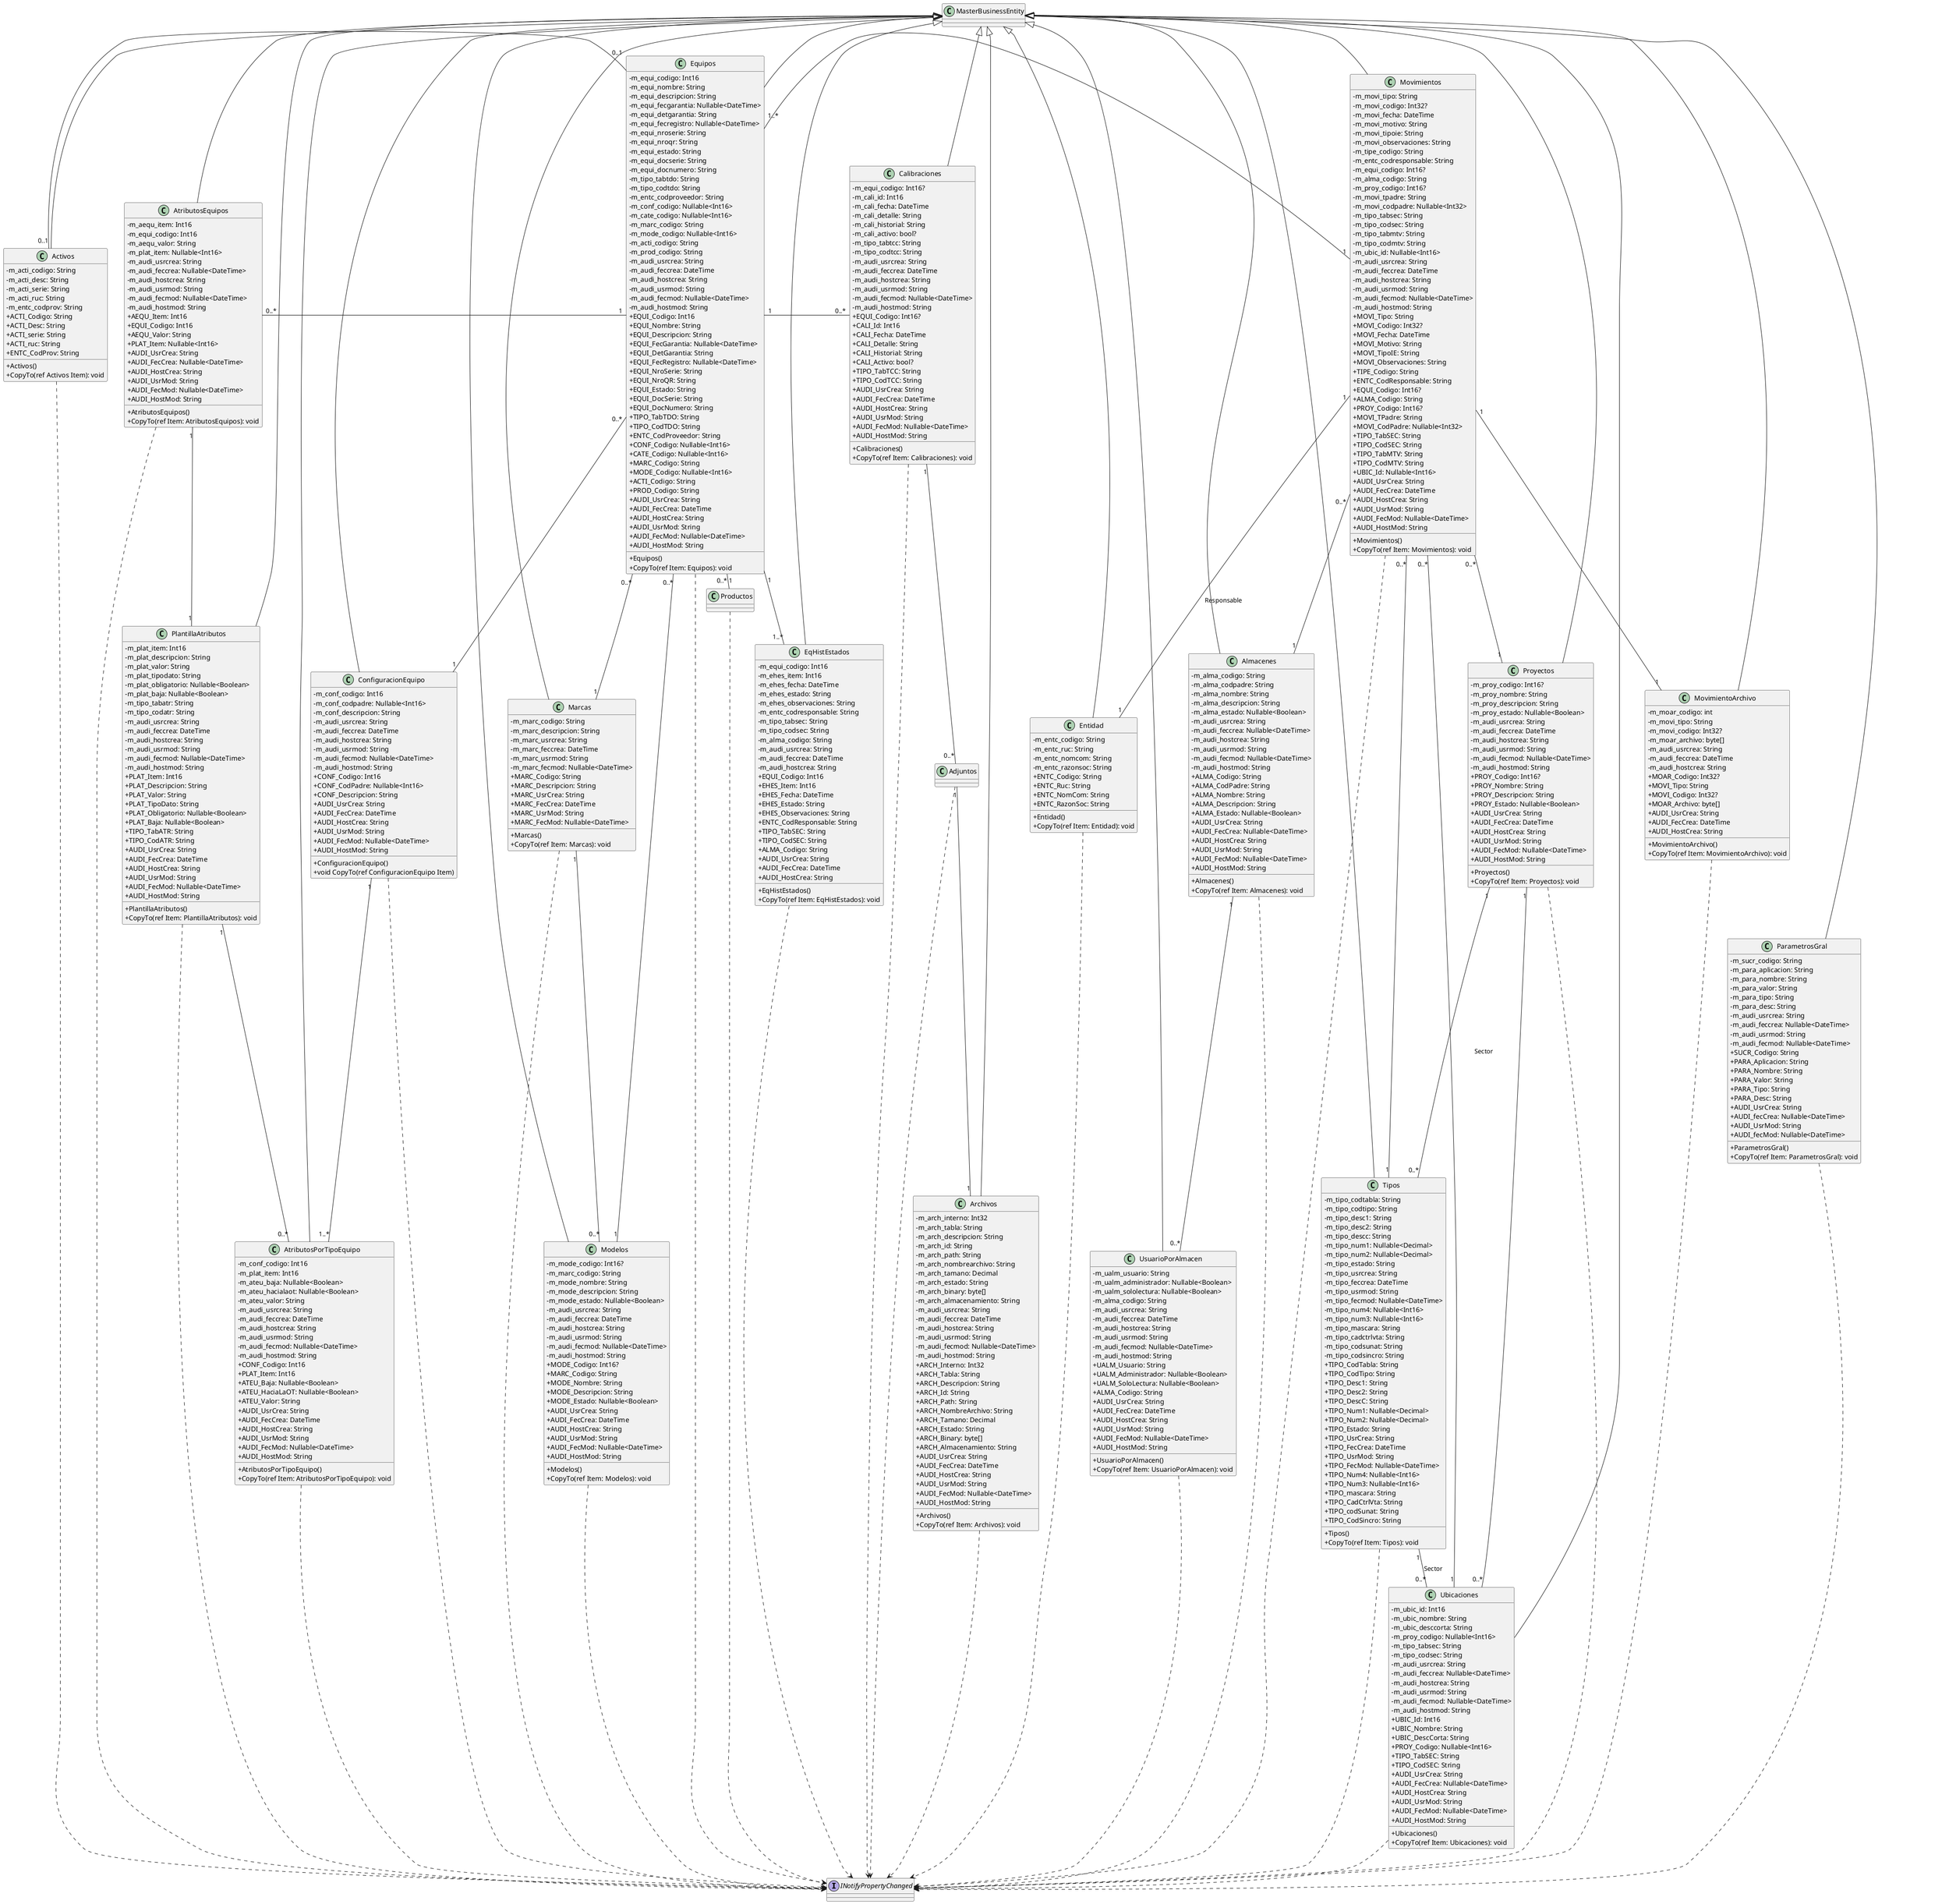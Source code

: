 @startuml Entidades Aplicacion
skinparam ClassAttributeIconSize 0

interface INotifyPropertyChanged
class MasterBusinessEntity

Activos ..> INotifyPropertyChanged
Adjuntos ..> INotifyPropertyChanged
Almacenes ..> INotifyPropertyChanged
Archivos ..> INotifyPropertyChanged
AtributosEquipos ..> INotifyPropertyChanged
AtributosPorTipoEquipo ..> INotifyPropertyChanged
Calibraciones ..> INotifyPropertyChanged
ConfiguracionEquipo ..> INotifyPropertyChanged
Entidad ..> INotifyPropertyChanged
EqHistEstados ..> INotifyPropertyChanged
Equipos ..> INotifyPropertyChanged
Marcas ..> INotifyPropertyChanged
Modelos ..> INotifyPropertyChanged
MovimientoArchivo ..> INotifyPropertyChanged
Movimientos ..> INotifyPropertyChanged
ParametrosGral ..> INotifyPropertyChanged
PlantillaAtributos ..> INotifyPropertyChanged
Productos ..> INotifyPropertyChanged
Proyectos ..> INotifyPropertyChanged
Tipos ..> INotifyPropertyChanged
Ubicaciones ..> INotifyPropertyChanged
UsuarioPorAlmacen ..> INotifyPropertyChanged

Marcas "1" -- "0..*" Modelos
Equipos "0..*" -- "1" Marcas
Equipos "0..*" -- "1" Modelos
Equipos "0..*" -- "1" ConfiguracionEquipo
Equipos "0..1" -left- "0..1" Activos
Equipos "0..*" -right- "1" Productos
Equipos "1..*" -right- "1" Movimientos
Equipos "1" -- "1..*" EqHistEstados
Equipos "1" -left- "0..*" AtributosEquipos
Equipos "1" -right- "0..*" Calibraciones
Movimientos "0..*" -- "1" Almacenes
Movimientos "0..*" -- "1" Ubicaciones
Movimientos "0..*" -- "1" Tipos
Movimientos "0..*" -- "1" Proyectos
Movimientos "1" -- "1" MovimientoArchivo
Movimientos "1" -- "1" Entidad: Responsable
Calibraciones "1" -- "0..*" Adjuntos
Almacenes "1" -- "0..*" UsuarioPorAlmacen
Proyectos "1" -- "0..*" Ubicaciones
Tipos "1" -- "0..*" Ubicaciones: Sector
Proyectos "1" -- "0..*" Tipos: Sector
Adjuntos "1" -- "1" Archivos
ConfiguracionEquipo "1" -- "1..*" AtributosPorTipoEquipo
PlantillaAtributos "1" -- "0..*" AtributosPorTipoEquipo
AtributosEquipos "1" -- "1" PlantillaAtributos

class Activos extends MasterBusinessEntity {
' class Activos {
    - m_acti_codigo: String
    - m_acti_desc: String
    - m_acti_serie: String
    - m_acti_ruc: String
    - m_entc_codprov: String
    + ACTI_Codigo: String
    + ACTI_Desc: String
    + ACTI_serie: String
    + ACTI_ruc: String
    + ENTC_CodProv: String
    + Activos()
    + CopyTo(ref Activos Item): void
}

' class Adjuntos extends MasterBusinessEntity {
' ' class Adjuntos {
'     - Int16 m_equi_codigo
'     - Int16 m_cali_id
'     - Int32 m_arch_interno
'     - String m_audi_usrcrea
'     - DateTime m_audi_feccrea
'     - String m_audi_hostcrea
'     + Int16 EQUI_Codigo
'     + Int16 CALI_Id
'     + Int32 ARCH_Interno
'     + String AUDI_UsrCrea
'     + DateTime AUDI_FecCrea
'     + String AUDI_HostCrea
'     + Adjuntos()
'     + CopyTo(ref Item: Adjuntos): void
' }

class Almacenes extends MasterBusinessEntity {
' class Almacenes {
    - m_alma_codigo: String
    - m_alma_codpadre: String
    - m_alma_nombre: String
    - m_alma_descripcion: String
    - m_alma_estado: Nullable<Boolean>
    - m_audi_usrcrea: String
    - m_audi_feccrea: Nullable<DateTime>
    - m_audi_hostcrea: String
    - m_audi_usrmod: String
    - m_audi_fecmod: Nullable<DateTime>
    - m_audi_hostmod: String
    + ALMA_Codigo: String
    + ALMA_CodPadre: String
    + ALMA_Nombre: String
    + ALMA_Descripcion: String
    + ALMA_Estado: Nullable<Boolean>
    + AUDI_UsrCrea: String
    + AUDI_FecCrea: Nullable<DateTime>
    + AUDI_HostCrea: String
    + AUDI_UsrMod: String
    + AUDI_FecMod: Nullable<DateTime>
    + AUDI_HostMod: String
    + Almacenes()
    + CopyTo(ref Item: Almacenes): void
}

class Archivos extends MasterBusinessEntity {
' class Archivos {
    - m_arch_interno: Int32
    - m_arch_tabla: String
    - m_arch_descripcion: String
    - m_arch_id: String
    - m_arch_path: String
    - m_arch_nombrearchivo: String
    - m_arch_tamano: Decimal
    - m_arch_estado: String
    - m_arch_binary: byte[]
    - m_arch_almacenamiento: String
    - m_audi_usrcrea: String
    - m_audi_feccrea: DateTime
    - m_audi_hostcrea: String
    - m_audi_usrmod: String
    - m_audi_fecmod: Nullable<DateTime>
    - m_audi_hostmod: String
    + ARCH_Interno: Int32
    + ARCH_Tabla: String
    + ARCH_Descripcion: String
    + ARCH_Id: String
    + ARCH_Path: String
    + ARCH_NombreArchivo: String
    + ARCH_Tamano: Decimal
    + ARCH_Estado: String
    + ARCH_Binary: byte[]
    + ARCH_Almacenamiento: String
    + AUDI_UsrCrea: String
    + AUDI_FecCrea: DateTime
    + AUDI_HostCrea: String
    + AUDI_UsrMod: String
    + AUDI_FecMod: Nullable<DateTime>
    + AUDI_HostMod: String
    + Archivos()
    + CopyTo(ref Item: Archivos): void
}

class AtributosEquipos extends MasterBusinessEntity {
' class AtributosEquipos {
    - m_aequ_item: Int16
    - m_equi_codigo: Int16
    - m_aequ_valor: String
    - m_plat_item: Nullable<Int16>
    - m_audi_usrcrea: String
    - m_audi_feccrea: Nullable<DateTime>
    - m_audi_hostcrea: String
    - m_audi_usrmod: String
    - m_audi_fecmod: Nullable<DateTime>
    - m_audi_hostmod: String
    + AEQU_Item: Int16
    + EQUI_Codigo: Int16
    + AEQU_Valor: String
    + PLAT_Item: Nullable<Int16>
    + AUDI_UsrCrea: String
    + AUDI_FecCrea: Nullable<DateTime>
    + AUDI_HostCrea: String
    + AUDI_UsrMod: String
    + AUDI_FecMod: Nullable<DateTime>
    + AUDI_HostMod: String
    + AtributosEquipos()
    + CopyTo(ref Item: AtributosEquipos): void
}

class AtributosPorTipoEquipo extends MasterBusinessEntity {
' class AtributosPorTipoEquipo {
    - m_conf_codigo: Int16
    - m_plat_item: Int16
    - m_ateu_baja: Nullable<Boolean>
    - m_ateu_hacialaot: Nullable<Boolean>
    - m_ateu_valor: String
    - m_audi_usrcrea: String
    - m_audi_feccrea: DateTime
    - m_audi_hostcrea: String
    - m_audi_usrmod: String
    - m_audi_fecmod: Nullable<DateTime>
    - m_audi_hostmod: String
    + CONF_Codigo: Int16
    + PLAT_Item: Int16
    + ATEU_Baja: Nullable<Boolean>
    + ATEU_HaciaLaOT: Nullable<Boolean>
    + ATEU_Valor: String
    + AUDI_UsrCrea: String
    + AUDI_FecCrea: DateTime
    + AUDI_HostCrea: String
    + AUDI_UsrMod: String
    + AUDI_FecMod: Nullable<DateTime>
    + AUDI_HostMod: String
    + AtributosPorTipoEquipo()
    + CopyTo(ref Item: AtributosPorTipoEquipo): void
}

class Calibraciones extends MasterBusinessEntity {
' class Calibraciones {
    - m_equi_codigo: Int16?
    - m_cali_id: Int16
    - m_cali_fecha: DateTime
    - m_cali_detalle: String
    - m_cali_historial: String
    - m_cali_activo: bool?
    - m_tipo_tabtcc: String
    - m_tipo_codtcc: String
    - m_audi_usrcrea: String
    - m_audi_feccrea: DateTime
    - m_audi_hostcrea: String
    - m_audi_usrmod: String
    - m_audi_fecmod: Nullable<DateTime>
    - m_audi_hostmod: String
    + EQUI_Codigo: Int16?
    + CALI_Id: Int16
    + CALI_Fecha: DateTime
    + CALI_Detalle: String
    + CALI_Historial: String
    + CALI_Activo: bool?
    + TIPO_TabTCC: String
    + TIPO_CodTCC: String
    + AUDI_UsrCrea: String
    + AUDI_FecCrea: DateTime
    + AUDI_HostCrea: String
    + AUDI_UsrMod: String
    + AUDI_FecMod: Nullable<DateTime>
    + AUDI_HostMod: String
    + Calibraciones()
    + CopyTo(ref Item: Calibraciones): void
}

class ConfiguracionEquipo extends MasterBusinessEntity {
' class ConfiguracionEquipo {
    - m_conf_codigo: Int16
    - m_conf_codpadre: Nullable<Int16>
    - m_conf_descripcion: String
    - m_audi_usrcrea: String
    - m_audi_feccrea: DateTime
    - m_audi_hostcrea: String
    - m_audi_usrmod: String
    - m_audi_fecmod: Nullable<DateTime>
    - m_audi_hostmod: String
    + CONF_Codigo: Int16
    + CONF_CodPadre: Nullable<Int16>
    + CONF_Descripcion: String
    + AUDI_UsrCrea: String
    + AUDI_FecCrea: DateTime
    + AUDI_HostCrea: String
    + AUDI_UsrMod: String
    + AUDI_FecMod: Nullable<DateTime>
    + AUDI_HostMod: String
    + ConfiguracionEquipo()
    + void CopyTo(ref ConfiguracionEquipo Item)
}

class Entidad extends MasterBusinessEntity {
' class Entidad {
    - m_entc_codigo: String
    - m_entc_ruc: String
    - m_entc_nomcom: String
    - m_entc_razonsoc: String
    + ENTC_Codigo: String
    + ENTC_Ruc: String
    + ENTC_NomCom: String
    + ENTC_RazonSoc: String
    + Entidad()
    + CopyTo(ref Item: Entidad): void
}

class EqHistEstados extends MasterBusinessEntity {
' class EqHistEstados {
    - m_equi_codigo: Int16
    - m_ehes_item: Int16
    - m_ehes_fecha: DateTime
    - m_ehes_estado: String
    - m_ehes_observaciones: String
    - m_entc_codresponsable: String
    - m_tipo_tabsec: String
    - m_tipo_codsec: String
    - m_alma_codigo: String
    - m_audi_usrcrea: String
    - m_audi_feccrea: DateTime
    - m_audi_hostcrea: String
    + EQUI_Codigo: Int16
    + EHES_Item: Int16
    + EHES_Fecha: DateTime
    + EHES_Estado: String
    + EHES_Observaciones: String
    + ENTC_CodResponsable: String
    + TIPO_TabSEC: String
    + TIPO_CodSEC: String
    + ALMA_Codigo: String
    + AUDI_UsrCrea: String
    + AUDI_FecCrea: DateTime
    + AUDI_HostCrea: String
    + EqHistEstados()
    + CopyTo(ref Item: EqHistEstados): void
}

class Equipos extends MasterBusinessEntity {
' class Equipos {
    - m_equi_codigo: Int16
    - m_equi_nombre: String
    - m_equi_descripcion: String
    - m_equi_fecgarantia: Nullable<DateTime>
    - m_equi_detgarantia: String
    - m_equi_fecregistro: Nullable<DateTime>
    - m_equi_nroserie: String
    - m_equi_nroqr: String
    - m_equi_estado: String
    - m_equi_docserie: String
    - m_equi_docnumero: String
    - m_tipo_tabtdo: String
    - m_tipo_codtdo: String
    - m_entc_codproveedor: String
    - m_conf_codigo: Nullable<Int16>
    - m_cate_codigo: Nullable<Int16>
    - m_marc_codigo: String
    - m_mode_codigo: Nullable<Int16>
    - m_acti_codigo: String
    - m_prod_codigo: String
    - m_audi_usrcrea: String
    - m_audi_feccrea: DateTime
    - m_audi_hostcrea: String
    - m_audi_usrmod: String
    - m_audi_fecmod: Nullable<DateTime>
    - m_audi_hostmod: String
    + EQUI_Codigo: Int16
    + EQUI_Nombre: String
    + EQUI_Descripcion: String
    + EQUI_FecGarantia: Nullable<DateTime>
    + EQUI_DetGarantia: String
    + EQUI_FecRegistro: Nullable<DateTime>
    + EQUI_NroSerie: String
    + EQUI_NroQR: String
    + EQUI_Estado: String
    + EQUI_DocSerie: String
    + EQUI_DocNumero: String
    + TIPO_TabTDO: String
    + TIPO_CodTDO: String
    + ENTC_CodProveedor: String
    + CONF_Codigo: Nullable<Int16>
    + CATE_Codigo: Nullable<Int16>
    + MARC_Codigo: String
    + MODE_Codigo: Nullable<Int16>
    + ACTI_Codigo: String
    + PROD_Codigo: String
    + AUDI_UsrCrea: String
    + AUDI_FecCrea: DateTime
    + AUDI_HostCrea: String
    + AUDI_UsrMod: String
    + AUDI_FecMod: Nullable<DateTime>
    + AUDI_HostMod: String
    + Equipos()
    + CopyTo(ref Item: Equipos): void
}

class Marcas extends MasterBusinessEntity {
' class Marcas {
    - m_marc_codigo: String
    - m_marc_descripcion: String
    - m_marc_usrcrea: String
    - m_marc_feccrea: DateTime
    - m_marc_usrmod: String
    - m_marc_fecmod: Nullable<DateTime>
    + MARC_Codigo: String
    + MARC_Descripcion: String
    + MARC_UsrCrea: String
    + MARC_FecCrea: DateTime
    + MARC_UsrMod: String
    + MARC_FecMod: Nullable<DateTime>
    + Marcas()
    + CopyTo(ref Item: Marcas): void
}

class Modelos extends MasterBusinessEntity {
' class Modelos {
    - m_mode_codigo: Int16?
    - m_marc_codigo: String
    - m_mode_nombre: String
    - m_mode_descripcion: String
    - m_mode_estado: Nullable<Boolean>
    - m_audi_usrcrea: String
    - m_audi_feccrea: DateTime
    - m_audi_hostcrea: String
    - m_audi_usrmod: String
    - m_audi_fecmod: Nullable<DateTime>
    - m_audi_hostmod: String
    + MODE_Codigo: Int16?
    + MARC_Codigo: String
    + MODE_Nombre: String
    + MODE_Descripcion: String
    + MODE_Estado: Nullable<Boolean>
    + AUDI_UsrCrea: String
    + AUDI_FecCrea: DateTime
    + AUDI_HostCrea: String
    + AUDI_UsrMod: String
    + AUDI_FecMod: Nullable<DateTime>
    + AUDI_HostMod: String
    + Modelos()
    + CopyTo(ref Item: Modelos): void
}

class MovimientoArchivo extends MasterBusinessEntity {
' class MovimientoArchivo {
    - m_moar_codigo: int
    - m_movi_tipo: String
    - m_movi_codigo: Int32?
    - m_moar_archivo: byte[]
    - m_audi_usrcrea: String
    - m_audi_feccrea: DateTime
    - m_audi_hostcrea: String
    + MOAR_Codigo: Int32?
    + MOVI_Tipo: String
    + MOVI_Codigo: Int32?
    + MOAR_Archivo: byte[]
    + AUDI_UsrCrea: String
    + AUDI_FecCrea: DateTime
    + AUDI_HostCrea: String
    + MovimientoArchivo()
    + CopyTo(ref Item: MovimientoArchivo): void
}

class Movimientos extends MasterBusinessEntity {
' class Movimientos {
    - m_movi_tipo: String
    - m_movi_codigo: Int32?
    - m_movi_fecha: DateTime
    - m_movi_motivo: String
    - m_movi_tipoie: String
    - m_movi_observaciones: String
    - m_tipe_codigo: String
    - m_entc_codresponsable: String
    - m_equi_codigo: Int16?
    - m_alma_codigo: String
    - m_proy_codigo: Int16?
    - m_movi_tpadre: String
    - m_movi_codpadre: Nullable<Int32>
    - m_tipo_tabsec: String
    - m_tipo_codsec: String
    - m_tipo_tabmtv: String
    - m_tipo_codmtv: String
    - m_ubic_id: Nullable<Int16>
    - m_audi_usrcrea: String
    - m_audi_feccrea: DateTime
    - m_audi_hostcrea: String
    - m_audi_usrmod: String
    - m_audi_fecmod: Nullable<DateTime>
    - m_audi_hostmod: String
    + MOVI_Tipo: String
    + MOVI_Codigo: Int32?
    + MOVI_Fecha: DateTime
    + MOVI_Motivo: String
    + MOVI_TipoIE: String
    + MOVI_Observaciones: String
    + TIPE_Codigo: String
    + ENTC_CodResponsable: String
    + EQUI_Codigo: Int16?
    + ALMA_Codigo: String
    + PROY_Codigo: Int16?
    + MOVI_TPadre: String
    + MOVI_CodPadre: Nullable<Int32>
    + TIPO_TabSEC: String
    + TIPO_CodSEC: String
    + TIPO_TabMTV: String
    + TIPO_CodMTV: String
    + UBIC_Id: Nullable<Int16>
    + AUDI_UsrCrea: String
    + AUDI_FecCrea: DateTime
    + AUDI_HostCrea: String
    + AUDI_UsrMod: String
    + AUDI_FecMod: Nullable<DateTime>
    + AUDI_HostMod: String
    + Movimientos()
    + CopyTo(ref Item: Movimientos): void
}

class ParametrosGral extends MasterBusinessEntity {
' class ParametrosGral {
    - m_sucr_codigo: String
    - m_para_aplicacion: String
    - m_para_nombre: String
    - m_para_valor: String
    - m_para_tipo: String
    - m_para_desc: String
    - m_audi_usrcrea: String
    - m_audi_feccrea: Nullable<DateTime>
    - m_audi_usrmod: String
    - m_audi_fecmod: Nullable<DateTime>
    + SUCR_Codigo: String
    + PARA_Aplicacion: String
    + PARA_Nombre: String
    + PARA_Valor: String
    + PARA_Tipo: String
    + PARA_Desc: String
    + AUDI_UsrCrea: String
    + AUDI_fecCrea: Nullable<DateTime>
    + AUDI_UsrMod: String
    + AUDI_fecMod: Nullable<DateTime>
    + ParametrosGral()
    + CopyTo(ref Item: ParametrosGral): void
}

class PlantillaAtributos extends MasterBusinessEntity {
' class PlantillaAtributos {
    - m_plat_item: Int16
    - m_plat_descripcion: String
    - m_plat_valor: String
    - m_plat_tipodato: String
    - m_plat_obligatorio: Nullable<Boolean>
    - m_plat_baja: Nullable<Boolean>
    - m_tipo_tabatr: String
    - m_tipo_codatr: String
    - m_audi_usrcrea: String
    - m_audi_feccrea: DateTime
    - m_audi_hostcrea: String
    - m_audi_usrmod: String
    - m_audi_fecmod: Nullable<DateTime>
    - m_audi_hostmod: String
    + PLAT_Item: Int16
    + PLAT_Descripcion: String
    + PLAT_Valor: String
    + PLAT_TipoDato: String
    + PLAT_Obligatorio: Nullable<Boolean>
    + PLAT_Baja: Nullable<Boolean>
    + TIPO_TabATR: String
    + TIPO_CodATR: String
    + AUDI_UsrCrea: String
    + AUDI_FecCrea: DateTime
    + AUDI_HostCrea: String
    + AUDI_UsrMod: String
    + AUDI_FecMod: Nullable<DateTime>
    + AUDI_HostMod: String
    + PlantillaAtributos()
    + CopyTo(ref Item: PlantillaAtributos): void
}

' class Productos extends MasterBusinessEntity {
' ' class Productos {
'     - m_prod_codigo: String
'     - m_prod_desc: String
'     + PROD_Codigo: String
'     + PROD_Desc: String
'     + Productos()
'     + CopyTo(ref Item: Productos): void
' }

class Proyectos extends MasterBusinessEntity {
' class Proyectos {
    - m_proy_codigo: Int16?
    - m_proy_nombre: String
    - m_proy_descripcion: String
    - m_proy_estado: Nullable<Boolean>
    - m_audi_usrcrea: String
    - m_audi_feccrea: DateTime
    - m_audi_hostcrea: String
    - m_audi_usrmod: String
    - m_audi_fecmod: Nullable<DateTime>
    - m_audi_hostmod: String
    + PROY_Codigo: Int16?
    + PROY_Nombre: String
    + PROY_Descripcion: String
    + PROY_Estado: Nullable<Boolean>
    + AUDI_UsrCrea: String
    + AUDI_FecCrea: DateTime
    + AUDI_HostCrea: String
    + AUDI_UsrMod: String
    + AUDI_FecMod: Nullable<DateTime>
    + AUDI_HostMod: String
    + Proyectos()
    + CopyTo(ref Item: Proyectos): void
}

class Tipos extends MasterBusinessEntity {
' class Tipos {
    - m_tipo_codtabla: String
    - m_tipo_codtipo: String
    - m_tipo_desc1: String
    - m_tipo_desc2: String
    - m_tipo_descc: String
    - m_tipo_num1: Nullable<Decimal>
    - m_tipo_num2: Nullable<Decimal>
    - m_tipo_estado: String
    - m_tipo_usrcrea: String
    - m_tipo_feccrea: DateTime
    - m_tipo_usrmod: String
    - m_tipo_fecmod: Nullable<DateTime>
    - m_tipo_num4: Nullable<Int16>
    - m_tipo_num3: Nullable<Int16>
    - m_tipo_mascara: String
    - m_tipo_cadctrlvta: String
    - m_tipo_codsunat: String
    - m_tipo_codsincro: String
    + TIPO_CodTabla: String
    + TIPO_CodTipo: String
    + TIPO_Desc1: String
    + TIPO_Desc2: String
    + TIPO_DescC: String
    + TIPO_Num1: Nullable<Decimal>
    + TIPO_Num2: Nullable<Decimal>
    + TIPO_Estado: String
    + TIPO_UsrCrea: String
    + TIPO_FecCrea: DateTime
    + TIPO_UsrMod: String
    + TIPO_FecMod: Nullable<DateTime>
    + TIPO_Num4: Nullable<Int16>
    + TIPO_Num3: Nullable<Int16>
    + TIPO_mascara: String
    + TIPO_CadCtrlVta: String
    + TIPO_codSunat: String
    + TIPO_CodSincro: String
    + Tipos()
    + CopyTo(ref Item: Tipos): void
}

class Ubicaciones extends MasterBusinessEntity {
' class Ubicaciones {
    - m_ubic_id: Int16
    - m_ubic_nombre: String
    - m_ubic_desccorta: String
    - m_proy_codigo: Nullable<Int16>
    - m_tipo_tabsec: String
    - m_tipo_codsec: String
    - m_audi_usrcrea: String
    - m_audi_feccrea: Nullable<DateTime>
    - m_audi_hostcrea: String
    - m_audi_usrmod: String
    - m_audi_fecmod: Nullable<DateTime>
    - m_audi_hostmod: String
    + UBIC_Id: Int16
    + UBIC_Nombre: String
    + UBIC_DescCorta: String
    + PROY_Codigo: Nullable<Int16>
    + TIPO_TabSEC: String
    + TIPO_CodSEC: String
    + AUDI_UsrCrea: String
    + AUDI_FecCrea: Nullable<DateTime>
    + AUDI_HostCrea: String
    + AUDI_UsrMod: String
    + AUDI_FecMod: Nullable<DateTime>
    + AUDI_HostMod: String
    + Ubicaciones()
    + CopyTo(ref Item: Ubicaciones): void
}

class UsuarioPorAlmacen extends MasterBusinessEntity {
' class UsuarioPorAlmacen {
    - m_ualm_usuario: String
    - m_ualm_administrador: Nullable<Boolean>
    - m_ualm_sololectura: Nullable<Boolean>
    - m_alma_codigo: String
    - m_audi_usrcrea: String
    - m_audi_feccrea: DateTime
    - m_audi_hostcrea: String
    - m_audi_usrmod: String
    - m_audi_fecmod: Nullable<DateTime>
    - m_audi_hostmod: String
    + UALM_Usuario: String
    + UALM_Administrador: Nullable<Boolean>
    + UALM_SoloLectura: Nullable<Boolean>
    + ALMA_Codigo: String
    + AUDI_UsrCrea: String
    + AUDI_FecCrea: DateTime
    + AUDI_HostCrea: String
    + AUDI_UsrMod: String
    + AUDI_FecMod: Nullable<DateTime>
    + AUDI_HostMod: String
    + UsuarioPorAlmacen()
    + CopyTo(ref Item: UsuarioPorAlmacen): void
}
@enduml